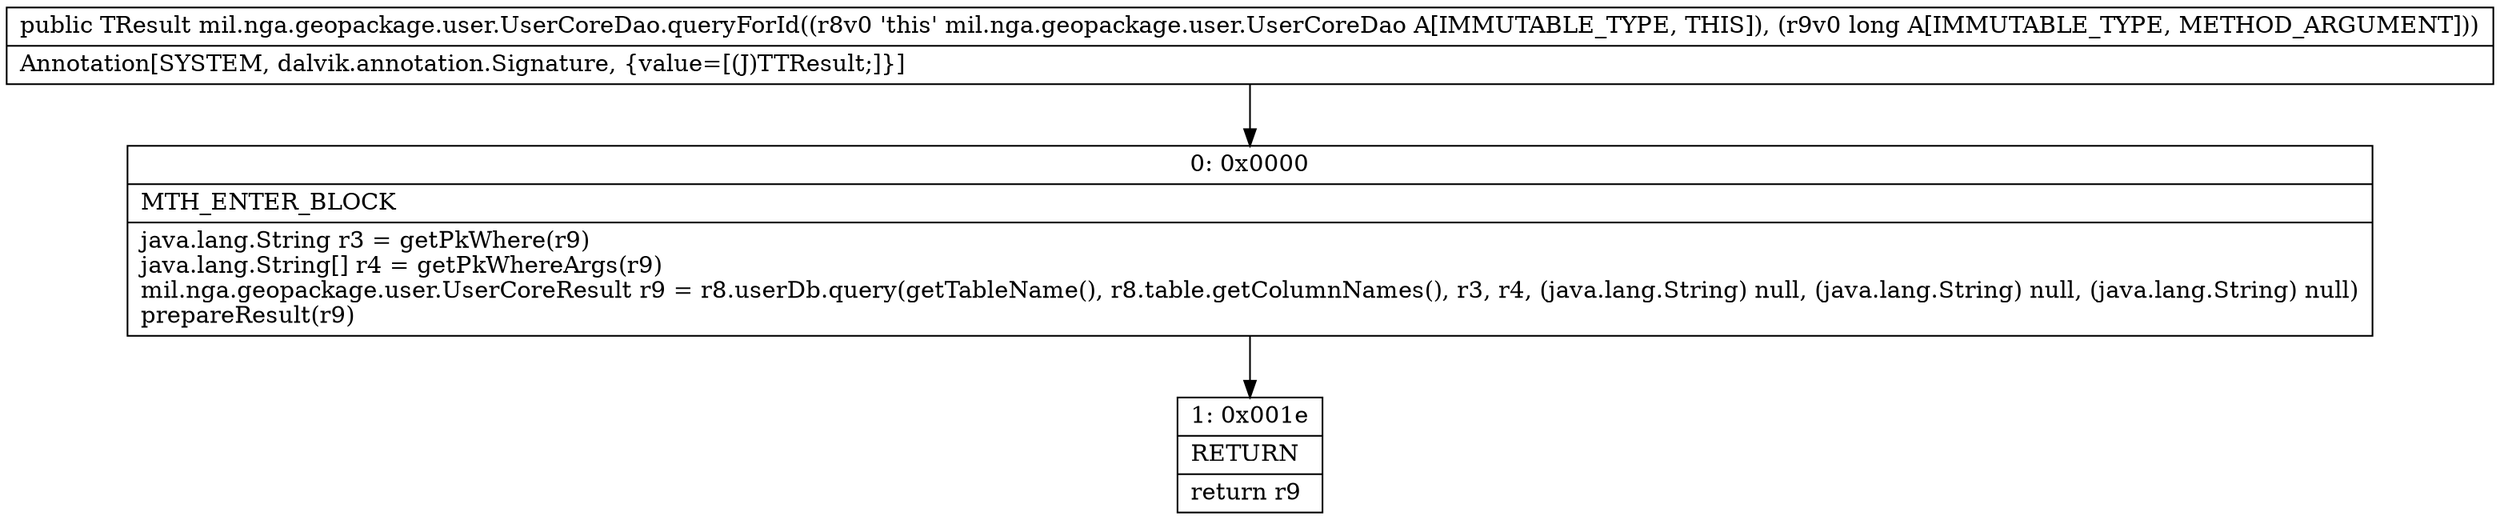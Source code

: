 digraph "CFG formil.nga.geopackage.user.UserCoreDao.queryForId(J)Lmil\/nga\/geopackage\/user\/UserCoreResult;" {
Node_0 [shape=record,label="{0\:\ 0x0000|MTH_ENTER_BLOCK\l|java.lang.String r3 = getPkWhere(r9)\ljava.lang.String[] r4 = getPkWhereArgs(r9)\lmil.nga.geopackage.user.UserCoreResult r9 = r8.userDb.query(getTableName(), r8.table.getColumnNames(), r3, r4, (java.lang.String) null, (java.lang.String) null, (java.lang.String) null)\lprepareResult(r9)\l}"];
Node_1 [shape=record,label="{1\:\ 0x001e|RETURN\l|return r9\l}"];
MethodNode[shape=record,label="{public TResult mil.nga.geopackage.user.UserCoreDao.queryForId((r8v0 'this' mil.nga.geopackage.user.UserCoreDao A[IMMUTABLE_TYPE, THIS]), (r9v0 long A[IMMUTABLE_TYPE, METHOD_ARGUMENT]))  | Annotation[SYSTEM, dalvik.annotation.Signature, \{value=[(J)TTResult;]\}]\l}"];
MethodNode -> Node_0;
Node_0 -> Node_1;
}

